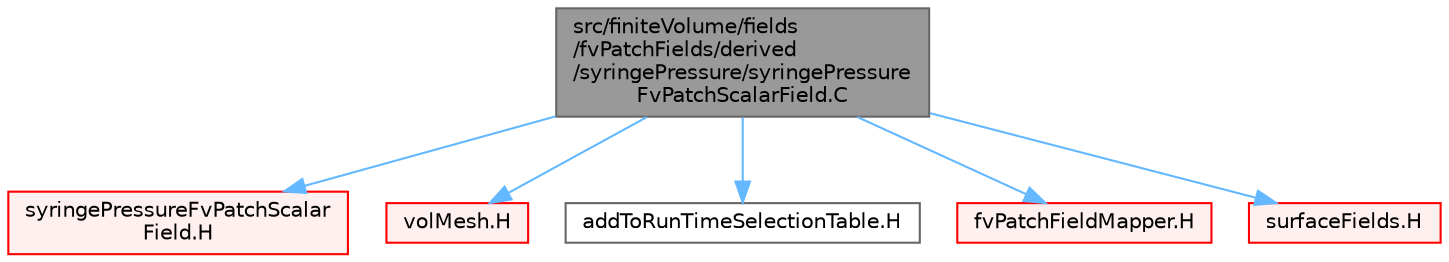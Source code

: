 digraph "src/finiteVolume/fields/fvPatchFields/derived/syringePressure/syringePressureFvPatchScalarField.C"
{
 // LATEX_PDF_SIZE
  bgcolor="transparent";
  edge [fontname=Helvetica,fontsize=10,labelfontname=Helvetica,labelfontsize=10];
  node [fontname=Helvetica,fontsize=10,shape=box,height=0.2,width=0.4];
  Node1 [id="Node000001",label="src/finiteVolume/fields\l/fvPatchFields/derived\l/syringePressure/syringePressure\lFvPatchScalarField.C",height=0.2,width=0.4,color="gray40", fillcolor="grey60", style="filled", fontcolor="black",tooltip=" "];
  Node1 -> Node2 [id="edge1_Node000001_Node000002",color="steelblue1",style="solid",tooltip=" "];
  Node2 [id="Node000002",label="syringePressureFvPatchScalar\lField.H",height=0.2,width=0.4,color="red", fillcolor="#FFF0F0", style="filled",URL="$syringePressureFvPatchScalarField_8H.html",tooltip=" "];
  Node1 -> Node268 [id="edge2_Node000001_Node000268",color="steelblue1",style="solid",tooltip=" "];
  Node268 [id="Node000268",label="volMesh.H",height=0.2,width=0.4,color="red", fillcolor="#FFF0F0", style="filled",URL="$volMesh_8H.html",tooltip=" "];
  Node1 -> Node348 [id="edge3_Node000001_Node000348",color="steelblue1",style="solid",tooltip=" "];
  Node348 [id="Node000348",label="addToRunTimeSelectionTable.H",height=0.2,width=0.4,color="grey40", fillcolor="white", style="filled",URL="$addToRunTimeSelectionTable_8H.html",tooltip="Macros for easy insertion into run-time selection tables."];
  Node1 -> Node349 [id="edge4_Node000001_Node000349",color="steelblue1",style="solid",tooltip=" "];
  Node349 [id="Node000349",label="fvPatchFieldMapper.H",height=0.2,width=0.4,color="red", fillcolor="#FFF0F0", style="filled",URL="$fvPatchFieldMapper_8H.html",tooltip=" "];
  Node1 -> Node350 [id="edge5_Node000001_Node000350",color="steelblue1",style="solid",tooltip=" "];
  Node350 [id="Node000350",label="surfaceFields.H",height=0.2,width=0.4,color="red", fillcolor="#FFF0F0", style="filled",URL="$surfaceFields_8H.html",tooltip="Foam::surfaceFields."];
}
